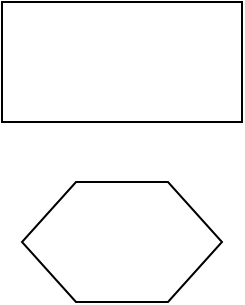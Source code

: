 <mxfile version="13.6.2" type="github">
  <diagram id="unO31xzPgxlY2YBx3YS_" name="Page-1">
    <mxGraphModel dx="1426" dy="771" grid="1" gridSize="10" guides="1" tooltips="1" connect="1" arrows="1" fold="1" page="1" pageScale="1" pageWidth="827" pageHeight="1169" math="0" shadow="0">
      <root>
        <mxCell id="0" />
        <mxCell id="1" parent="0" />
        <mxCell id="vrE5owMf6LzjgDwF-oq5-1" value="" style="rounded=0;whiteSpace=wrap;html=1;" vertex="1" parent="1">
          <mxGeometry x="260" y="110" width="120" height="60" as="geometry" />
        </mxCell>
        <mxCell id="vrE5owMf6LzjgDwF-oq5-2" value="" style="verticalLabelPosition=bottom;verticalAlign=top;html=1;shape=hexagon;perimeter=hexagonPerimeter2;arcSize=6;size=0.27;" vertex="1" parent="1">
          <mxGeometry x="270" y="200" width="100" height="60" as="geometry" />
        </mxCell>
      </root>
    </mxGraphModel>
  </diagram>
</mxfile>
